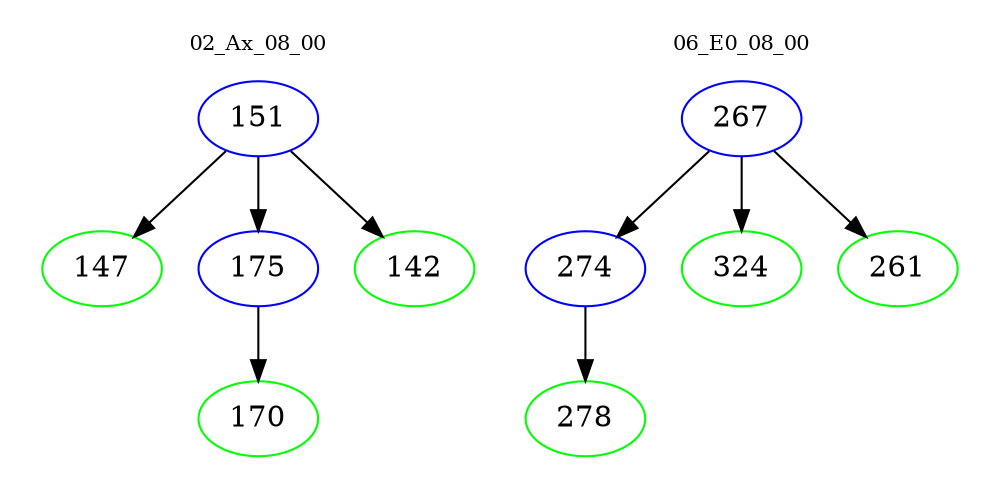 digraph{
subgraph cluster_0 {
color = white
label = "02_Ax_08_00";
fontsize=10;
T0_151 [label="151", color="blue"]
T0_151 -> T0_147 [color="black"]
T0_147 [label="147", color="green"]
T0_151 -> T0_175 [color="black"]
T0_175 [label="175", color="blue"]
T0_175 -> T0_170 [color="black"]
T0_170 [label="170", color="green"]
T0_151 -> T0_142 [color="black"]
T0_142 [label="142", color="green"]
}
subgraph cluster_1 {
color = white
label = "06_E0_08_00";
fontsize=10;
T1_267 [label="267", color="blue"]
T1_267 -> T1_274 [color="black"]
T1_274 [label="274", color="blue"]
T1_274 -> T1_278 [color="black"]
T1_278 [label="278", color="green"]
T1_267 -> T1_324 [color="black"]
T1_324 [label="324", color="green"]
T1_267 -> T1_261 [color="black"]
T1_261 [label="261", color="green"]
}
}

